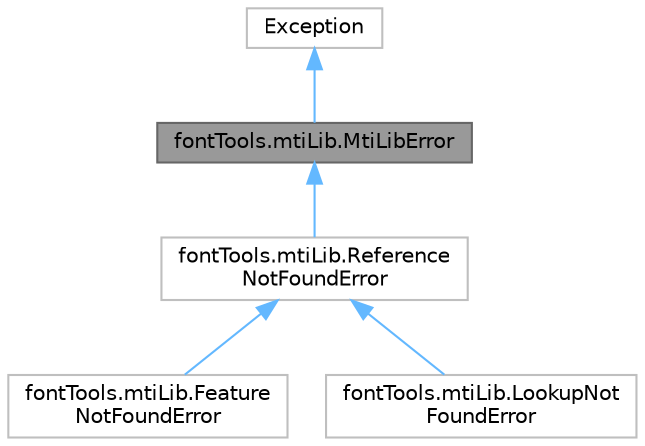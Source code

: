 digraph "fontTools.mtiLib.MtiLibError"
{
 // LATEX_PDF_SIZE
  bgcolor="transparent";
  edge [fontname=Helvetica,fontsize=10,labelfontname=Helvetica,labelfontsize=10];
  node [fontname=Helvetica,fontsize=10,shape=box,height=0.2,width=0.4];
  Node1 [id="Node000001",label="fontTools.mtiLib.MtiLibError",height=0.2,width=0.4,color="gray40", fillcolor="grey60", style="filled", fontcolor="black",tooltip=" "];
  Node2 -> Node1 [id="edge1_Node000001_Node000002",dir="back",color="steelblue1",style="solid",tooltip=" "];
  Node2 [id="Node000002",label="Exception",height=0.2,width=0.4,color="grey75", fillcolor="white", style="filled",URL="$d4/d67/classException.html",tooltip=" "];
  Node1 -> Node3 [id="edge2_Node000001_Node000003",dir="back",color="steelblue1",style="solid",tooltip=" "];
  Node3 [id="Node000003",label="fontTools.mtiLib.Reference\lNotFoundError",height=0.2,width=0.4,color="grey75", fillcolor="white", style="filled",URL="$df/dc9/classfontTools_1_1mtiLib_1_1ReferenceNotFoundError.html",tooltip=" "];
  Node3 -> Node4 [id="edge3_Node000003_Node000004",dir="back",color="steelblue1",style="solid",tooltip=" "];
  Node4 [id="Node000004",label="fontTools.mtiLib.Feature\lNotFoundError",height=0.2,width=0.4,color="grey75", fillcolor="white", style="filled",URL="$db/dcd/classfontTools_1_1mtiLib_1_1FeatureNotFoundError.html",tooltip=" "];
  Node3 -> Node5 [id="edge4_Node000003_Node000005",dir="back",color="steelblue1",style="solid",tooltip=" "];
  Node5 [id="Node000005",label="fontTools.mtiLib.LookupNot\lFoundError",height=0.2,width=0.4,color="grey75", fillcolor="white", style="filled",URL="$df/d86/classfontTools_1_1mtiLib_1_1LookupNotFoundError.html",tooltip=" "];
}
